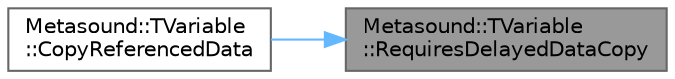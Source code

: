 digraph "Metasound::TVariable::RequiresDelayedDataCopy"
{
 // INTERACTIVE_SVG=YES
 // LATEX_PDF_SIZE
  bgcolor="transparent";
  edge [fontname=Helvetica,fontsize=10,labelfontname=Helvetica,labelfontsize=10];
  node [fontname=Helvetica,fontsize=10,shape=box,height=0.2,width=0.4];
  rankdir="RL";
  Node1 [id="Node000001",label="Metasound::TVariable\l::RequiresDelayedDataCopy",height=0.2,width=0.4,color="gray40", fillcolor="grey60", style="filled", fontcolor="black",tooltip=" "];
  Node1 -> Node2 [id="edge1_Node000001_Node000002",dir="back",color="steelblue1",style="solid",tooltip=" "];
  Node2 [id="Node000002",label="Metasound::TVariable\l::CopyReferencedData",height=0.2,width=0.4,color="grey40", fillcolor="white", style="filled",URL="$da/dc0/structMetasound_1_1TVariable.html#a68e654eed70808c08ac878519bc8a6a3",tooltip=" "];
}
